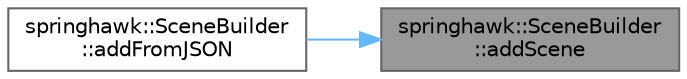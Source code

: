 digraph "springhawk::SceneBuilder::addScene"
{
 // LATEX_PDF_SIZE
  bgcolor="transparent";
  edge [fontname=Helvetica,fontsize=10,labelfontname=Helvetica,labelfontsize=10];
  node [fontname=Helvetica,fontsize=10,shape=box,height=0.2,width=0.4];
  rankdir="RL";
  Node1 [id="Node000001",label="springhawk::SceneBuilder\l::addScene",height=0.2,width=0.4,color="gray40", fillcolor="grey60", style="filled", fontcolor="black",tooltip=" "];
  Node1 -> Node2 [id="edge2_Node000001_Node000002",dir="back",color="steelblue1",style="solid",tooltip=" "];
  Node2 [id="Node000002",label="springhawk::SceneBuilder\l::addFromJSON",height=0.2,width=0.4,color="grey40", fillcolor="white", style="filled",URL="$classspringhawk_1_1_scene_builder.html#a65754004c21fcb5768a621c80a4b78a0",tooltip=" "];
}
